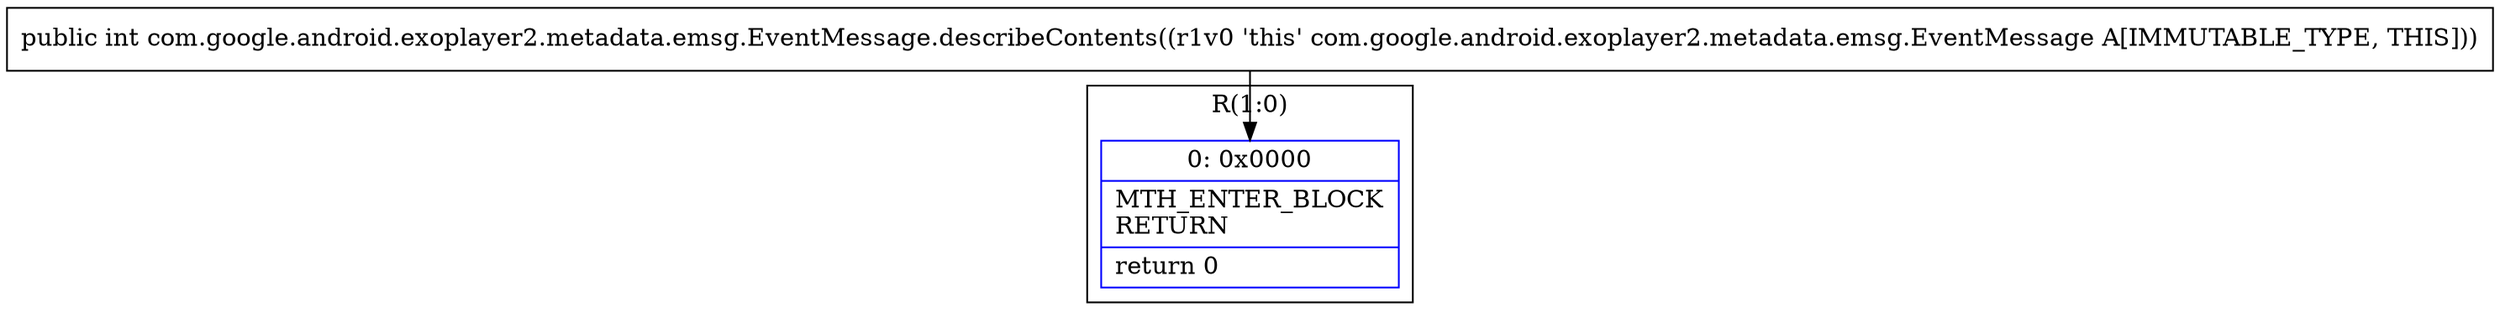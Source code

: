 digraph "CFG forcom.google.android.exoplayer2.metadata.emsg.EventMessage.describeContents()I" {
subgraph cluster_Region_771894121 {
label = "R(1:0)";
node [shape=record,color=blue];
Node_0 [shape=record,label="{0\:\ 0x0000|MTH_ENTER_BLOCK\lRETURN\l|return 0\l}"];
}
MethodNode[shape=record,label="{public int com.google.android.exoplayer2.metadata.emsg.EventMessage.describeContents((r1v0 'this' com.google.android.exoplayer2.metadata.emsg.EventMessage A[IMMUTABLE_TYPE, THIS])) }"];
MethodNode -> Node_0;
}

